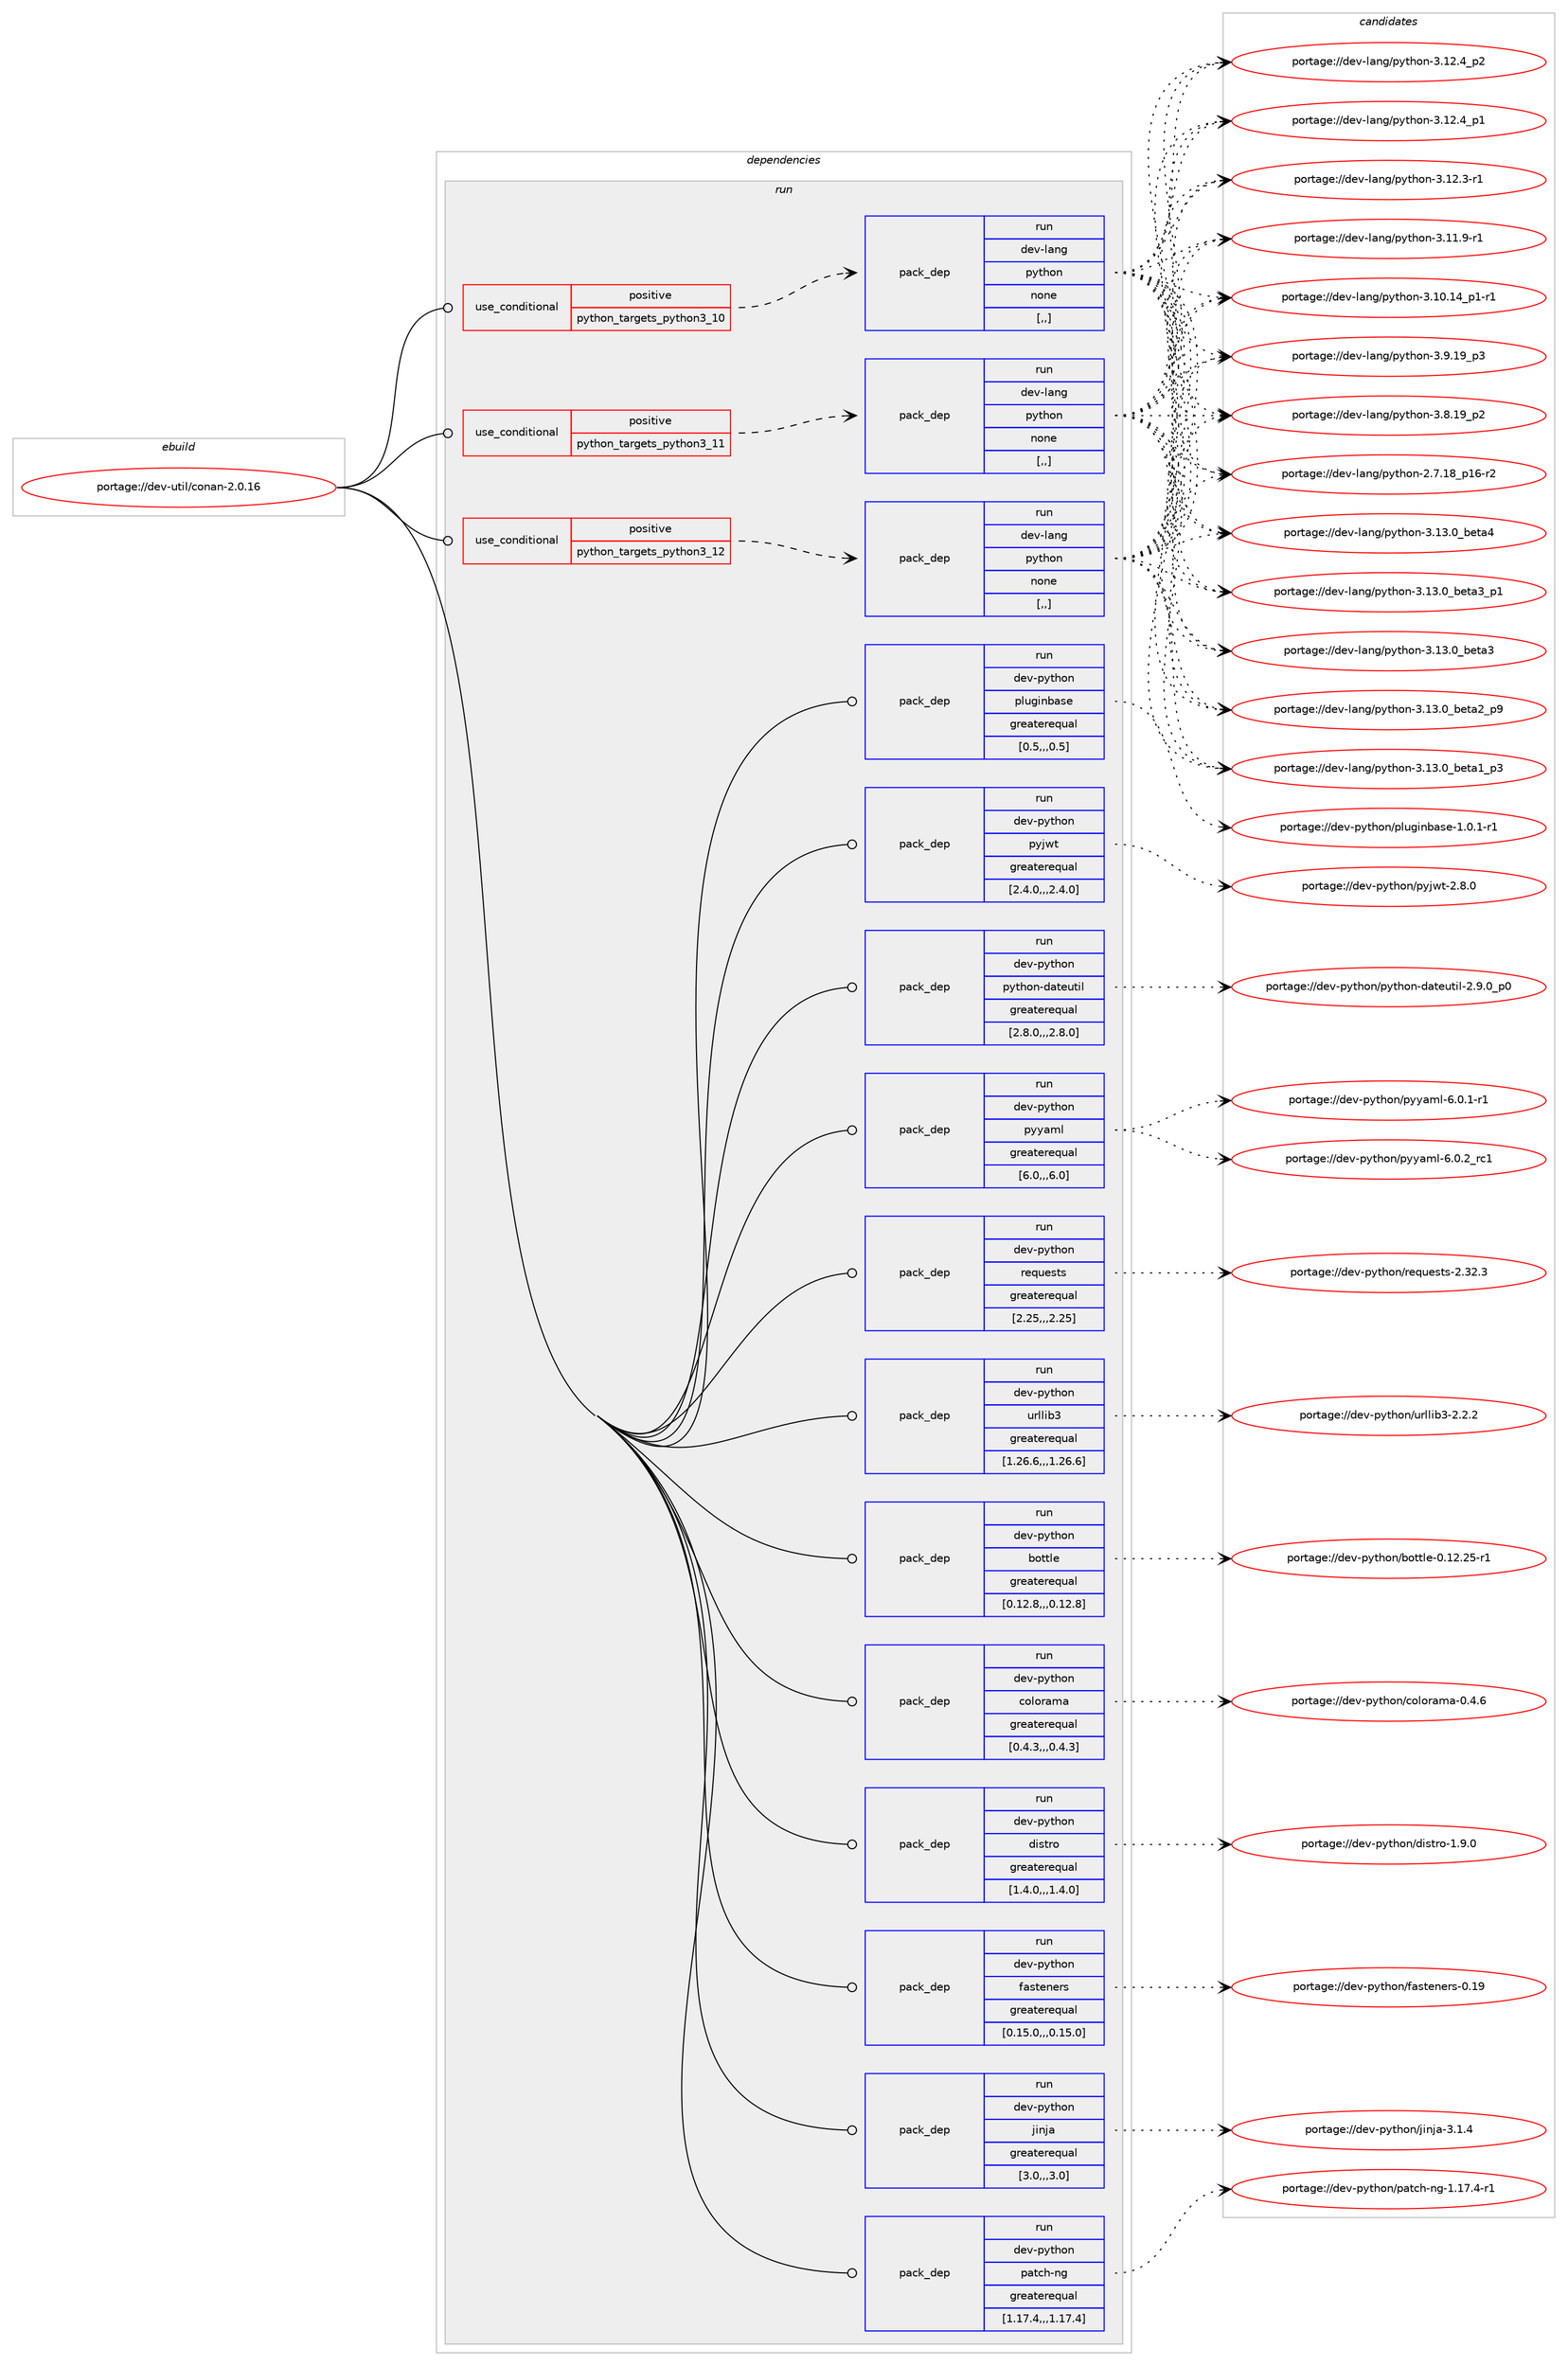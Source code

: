 digraph prolog {

# *************
# Graph options
# *************

newrank=true;
concentrate=true;
compound=true;
graph [rankdir=LR,fontname=Helvetica,fontsize=10,ranksep=1.5];#, ranksep=2.5, nodesep=0.2];
edge  [arrowhead=vee];
node  [fontname=Helvetica,fontsize=10];

# **********
# The ebuild
# **********

subgraph cluster_leftcol {
color=gray;
label=<<i>ebuild</i>>;
id [label="portage://dev-util/conan-2.0.16", color=red, width=4, href="../dev-util/conan-2.0.16.svg"];
}

# ****************
# The dependencies
# ****************

subgraph cluster_midcol {
color=gray;
label=<<i>dependencies</i>>;
subgraph cluster_compile {
fillcolor="#eeeeee";
style=filled;
label=<<i>compile</i>>;
}
subgraph cluster_compileandrun {
fillcolor="#eeeeee";
style=filled;
label=<<i>compile and run</i>>;
}
subgraph cluster_run {
fillcolor="#eeeeee";
style=filled;
label=<<i>run</i>>;
subgraph cond59483 {
dependency211875 [label=<<TABLE BORDER="0" CELLBORDER="1" CELLSPACING="0" CELLPADDING="4"><TR><TD ROWSPAN="3" CELLPADDING="10">use_conditional</TD></TR><TR><TD>positive</TD></TR><TR><TD>python_targets_python3_10</TD></TR></TABLE>>, shape=none, color=red];
subgraph pack150993 {
dependency211876 [label=<<TABLE BORDER="0" CELLBORDER="1" CELLSPACING="0" CELLPADDING="4" WIDTH="220"><TR><TD ROWSPAN="6" CELLPADDING="30">pack_dep</TD></TR><TR><TD WIDTH="110">run</TD></TR><TR><TD>dev-lang</TD></TR><TR><TD>python</TD></TR><TR><TD>none</TD></TR><TR><TD>[,,]</TD></TR></TABLE>>, shape=none, color=blue];
}
dependency211875:e -> dependency211876:w [weight=20,style="dashed",arrowhead="vee"];
}
id:e -> dependency211875:w [weight=20,style="solid",arrowhead="odot"];
subgraph cond59484 {
dependency211877 [label=<<TABLE BORDER="0" CELLBORDER="1" CELLSPACING="0" CELLPADDING="4"><TR><TD ROWSPAN="3" CELLPADDING="10">use_conditional</TD></TR><TR><TD>positive</TD></TR><TR><TD>python_targets_python3_11</TD></TR></TABLE>>, shape=none, color=red];
subgraph pack150994 {
dependency211878 [label=<<TABLE BORDER="0" CELLBORDER="1" CELLSPACING="0" CELLPADDING="4" WIDTH="220"><TR><TD ROWSPAN="6" CELLPADDING="30">pack_dep</TD></TR><TR><TD WIDTH="110">run</TD></TR><TR><TD>dev-lang</TD></TR><TR><TD>python</TD></TR><TR><TD>none</TD></TR><TR><TD>[,,]</TD></TR></TABLE>>, shape=none, color=blue];
}
dependency211877:e -> dependency211878:w [weight=20,style="dashed",arrowhead="vee"];
}
id:e -> dependency211877:w [weight=20,style="solid",arrowhead="odot"];
subgraph cond59485 {
dependency211879 [label=<<TABLE BORDER="0" CELLBORDER="1" CELLSPACING="0" CELLPADDING="4"><TR><TD ROWSPAN="3" CELLPADDING="10">use_conditional</TD></TR><TR><TD>positive</TD></TR><TR><TD>python_targets_python3_12</TD></TR></TABLE>>, shape=none, color=red];
subgraph pack150995 {
dependency211880 [label=<<TABLE BORDER="0" CELLBORDER="1" CELLSPACING="0" CELLPADDING="4" WIDTH="220"><TR><TD ROWSPAN="6" CELLPADDING="30">pack_dep</TD></TR><TR><TD WIDTH="110">run</TD></TR><TR><TD>dev-lang</TD></TR><TR><TD>python</TD></TR><TR><TD>none</TD></TR><TR><TD>[,,]</TD></TR></TABLE>>, shape=none, color=blue];
}
dependency211879:e -> dependency211880:w [weight=20,style="dashed",arrowhead="vee"];
}
id:e -> dependency211879:w [weight=20,style="solid",arrowhead="odot"];
subgraph pack150996 {
dependency211881 [label=<<TABLE BORDER="0" CELLBORDER="1" CELLSPACING="0" CELLPADDING="4" WIDTH="220"><TR><TD ROWSPAN="6" CELLPADDING="30">pack_dep</TD></TR><TR><TD WIDTH="110">run</TD></TR><TR><TD>dev-python</TD></TR><TR><TD>bottle</TD></TR><TR><TD>greaterequal</TD></TR><TR><TD>[0.12.8,,,0.12.8]</TD></TR></TABLE>>, shape=none, color=blue];
}
id:e -> dependency211881:w [weight=20,style="solid",arrowhead="odot"];
subgraph pack150997 {
dependency211882 [label=<<TABLE BORDER="0" CELLBORDER="1" CELLSPACING="0" CELLPADDING="4" WIDTH="220"><TR><TD ROWSPAN="6" CELLPADDING="30">pack_dep</TD></TR><TR><TD WIDTH="110">run</TD></TR><TR><TD>dev-python</TD></TR><TR><TD>colorama</TD></TR><TR><TD>greaterequal</TD></TR><TR><TD>[0.4.3,,,0.4.3]</TD></TR></TABLE>>, shape=none, color=blue];
}
id:e -> dependency211882:w [weight=20,style="solid",arrowhead="odot"];
subgraph pack150998 {
dependency211883 [label=<<TABLE BORDER="0" CELLBORDER="1" CELLSPACING="0" CELLPADDING="4" WIDTH="220"><TR><TD ROWSPAN="6" CELLPADDING="30">pack_dep</TD></TR><TR><TD WIDTH="110">run</TD></TR><TR><TD>dev-python</TD></TR><TR><TD>distro</TD></TR><TR><TD>greaterequal</TD></TR><TR><TD>[1.4.0,,,1.4.0]</TD></TR></TABLE>>, shape=none, color=blue];
}
id:e -> dependency211883:w [weight=20,style="solid",arrowhead="odot"];
subgraph pack150999 {
dependency211884 [label=<<TABLE BORDER="0" CELLBORDER="1" CELLSPACING="0" CELLPADDING="4" WIDTH="220"><TR><TD ROWSPAN="6" CELLPADDING="30">pack_dep</TD></TR><TR><TD WIDTH="110">run</TD></TR><TR><TD>dev-python</TD></TR><TR><TD>fasteners</TD></TR><TR><TD>greaterequal</TD></TR><TR><TD>[0.15.0,,,0.15.0]</TD></TR></TABLE>>, shape=none, color=blue];
}
id:e -> dependency211884:w [weight=20,style="solid",arrowhead="odot"];
subgraph pack151000 {
dependency211885 [label=<<TABLE BORDER="0" CELLBORDER="1" CELLSPACING="0" CELLPADDING="4" WIDTH="220"><TR><TD ROWSPAN="6" CELLPADDING="30">pack_dep</TD></TR><TR><TD WIDTH="110">run</TD></TR><TR><TD>dev-python</TD></TR><TR><TD>jinja</TD></TR><TR><TD>greaterequal</TD></TR><TR><TD>[3.0,,,3.0]</TD></TR></TABLE>>, shape=none, color=blue];
}
id:e -> dependency211885:w [weight=20,style="solid",arrowhead="odot"];
subgraph pack151001 {
dependency211886 [label=<<TABLE BORDER="0" CELLBORDER="1" CELLSPACING="0" CELLPADDING="4" WIDTH="220"><TR><TD ROWSPAN="6" CELLPADDING="30">pack_dep</TD></TR><TR><TD WIDTH="110">run</TD></TR><TR><TD>dev-python</TD></TR><TR><TD>patch-ng</TD></TR><TR><TD>greaterequal</TD></TR><TR><TD>[1.17.4,,,1.17.4]</TD></TR></TABLE>>, shape=none, color=blue];
}
id:e -> dependency211886:w [weight=20,style="solid",arrowhead="odot"];
subgraph pack151002 {
dependency211887 [label=<<TABLE BORDER="0" CELLBORDER="1" CELLSPACING="0" CELLPADDING="4" WIDTH="220"><TR><TD ROWSPAN="6" CELLPADDING="30">pack_dep</TD></TR><TR><TD WIDTH="110">run</TD></TR><TR><TD>dev-python</TD></TR><TR><TD>pluginbase</TD></TR><TR><TD>greaterequal</TD></TR><TR><TD>[0.5,,,0.5]</TD></TR></TABLE>>, shape=none, color=blue];
}
id:e -> dependency211887:w [weight=20,style="solid",arrowhead="odot"];
subgraph pack151003 {
dependency211888 [label=<<TABLE BORDER="0" CELLBORDER="1" CELLSPACING="0" CELLPADDING="4" WIDTH="220"><TR><TD ROWSPAN="6" CELLPADDING="30">pack_dep</TD></TR><TR><TD WIDTH="110">run</TD></TR><TR><TD>dev-python</TD></TR><TR><TD>pyjwt</TD></TR><TR><TD>greaterequal</TD></TR><TR><TD>[2.4.0,,,2.4.0]</TD></TR></TABLE>>, shape=none, color=blue];
}
id:e -> dependency211888:w [weight=20,style="solid",arrowhead="odot"];
subgraph pack151004 {
dependency211889 [label=<<TABLE BORDER="0" CELLBORDER="1" CELLSPACING="0" CELLPADDING="4" WIDTH="220"><TR><TD ROWSPAN="6" CELLPADDING="30">pack_dep</TD></TR><TR><TD WIDTH="110">run</TD></TR><TR><TD>dev-python</TD></TR><TR><TD>python-dateutil</TD></TR><TR><TD>greaterequal</TD></TR><TR><TD>[2.8.0,,,2.8.0]</TD></TR></TABLE>>, shape=none, color=blue];
}
id:e -> dependency211889:w [weight=20,style="solid",arrowhead="odot"];
subgraph pack151005 {
dependency211890 [label=<<TABLE BORDER="0" CELLBORDER="1" CELLSPACING="0" CELLPADDING="4" WIDTH="220"><TR><TD ROWSPAN="6" CELLPADDING="30">pack_dep</TD></TR><TR><TD WIDTH="110">run</TD></TR><TR><TD>dev-python</TD></TR><TR><TD>pyyaml</TD></TR><TR><TD>greaterequal</TD></TR><TR><TD>[6.0,,,6.0]</TD></TR></TABLE>>, shape=none, color=blue];
}
id:e -> dependency211890:w [weight=20,style="solid",arrowhead="odot"];
subgraph pack151006 {
dependency211891 [label=<<TABLE BORDER="0" CELLBORDER="1" CELLSPACING="0" CELLPADDING="4" WIDTH="220"><TR><TD ROWSPAN="6" CELLPADDING="30">pack_dep</TD></TR><TR><TD WIDTH="110">run</TD></TR><TR><TD>dev-python</TD></TR><TR><TD>requests</TD></TR><TR><TD>greaterequal</TD></TR><TR><TD>[2.25,,,2.25]</TD></TR></TABLE>>, shape=none, color=blue];
}
id:e -> dependency211891:w [weight=20,style="solid",arrowhead="odot"];
subgraph pack151007 {
dependency211892 [label=<<TABLE BORDER="0" CELLBORDER="1" CELLSPACING="0" CELLPADDING="4" WIDTH="220"><TR><TD ROWSPAN="6" CELLPADDING="30">pack_dep</TD></TR><TR><TD WIDTH="110">run</TD></TR><TR><TD>dev-python</TD></TR><TR><TD>urllib3</TD></TR><TR><TD>greaterequal</TD></TR><TR><TD>[1.26.6,,,1.26.6]</TD></TR></TABLE>>, shape=none, color=blue];
}
id:e -> dependency211892:w [weight=20,style="solid",arrowhead="odot"];
}
}

# **************
# The candidates
# **************

subgraph cluster_choices {
rank=same;
color=gray;
label=<<i>candidates</i>>;

subgraph choice150993 {
color=black;
nodesep=1;
choice1001011184510897110103471121211161041111104551464951464895981011169752 [label="portage://dev-lang/python-3.13.0_beta4", color=red, width=4,href="../dev-lang/python-3.13.0_beta4.svg"];
choice10010111845108971101034711212111610411111045514649514648959810111697519511249 [label="portage://dev-lang/python-3.13.0_beta3_p1", color=red, width=4,href="../dev-lang/python-3.13.0_beta3_p1.svg"];
choice1001011184510897110103471121211161041111104551464951464895981011169751 [label="portage://dev-lang/python-3.13.0_beta3", color=red, width=4,href="../dev-lang/python-3.13.0_beta3.svg"];
choice10010111845108971101034711212111610411111045514649514648959810111697509511257 [label="portage://dev-lang/python-3.13.0_beta2_p9", color=red, width=4,href="../dev-lang/python-3.13.0_beta2_p9.svg"];
choice10010111845108971101034711212111610411111045514649514648959810111697499511251 [label="portage://dev-lang/python-3.13.0_beta1_p3", color=red, width=4,href="../dev-lang/python-3.13.0_beta1_p3.svg"];
choice100101118451089711010347112121116104111110455146495046529511250 [label="portage://dev-lang/python-3.12.4_p2", color=red, width=4,href="../dev-lang/python-3.12.4_p2.svg"];
choice100101118451089711010347112121116104111110455146495046529511249 [label="portage://dev-lang/python-3.12.4_p1", color=red, width=4,href="../dev-lang/python-3.12.4_p1.svg"];
choice100101118451089711010347112121116104111110455146495046514511449 [label="portage://dev-lang/python-3.12.3-r1", color=red, width=4,href="../dev-lang/python-3.12.3-r1.svg"];
choice100101118451089711010347112121116104111110455146494946574511449 [label="portage://dev-lang/python-3.11.9-r1", color=red, width=4,href="../dev-lang/python-3.11.9-r1.svg"];
choice100101118451089711010347112121116104111110455146494846495295112494511449 [label="portage://dev-lang/python-3.10.14_p1-r1", color=red, width=4,href="../dev-lang/python-3.10.14_p1-r1.svg"];
choice100101118451089711010347112121116104111110455146574649579511251 [label="portage://dev-lang/python-3.9.19_p3", color=red, width=4,href="../dev-lang/python-3.9.19_p3.svg"];
choice100101118451089711010347112121116104111110455146564649579511250 [label="portage://dev-lang/python-3.8.19_p2", color=red, width=4,href="../dev-lang/python-3.8.19_p2.svg"];
choice100101118451089711010347112121116104111110455046554649569511249544511450 [label="portage://dev-lang/python-2.7.18_p16-r2", color=red, width=4,href="../dev-lang/python-2.7.18_p16-r2.svg"];
dependency211876:e -> choice1001011184510897110103471121211161041111104551464951464895981011169752:w [style=dotted,weight="100"];
dependency211876:e -> choice10010111845108971101034711212111610411111045514649514648959810111697519511249:w [style=dotted,weight="100"];
dependency211876:e -> choice1001011184510897110103471121211161041111104551464951464895981011169751:w [style=dotted,weight="100"];
dependency211876:e -> choice10010111845108971101034711212111610411111045514649514648959810111697509511257:w [style=dotted,weight="100"];
dependency211876:e -> choice10010111845108971101034711212111610411111045514649514648959810111697499511251:w [style=dotted,weight="100"];
dependency211876:e -> choice100101118451089711010347112121116104111110455146495046529511250:w [style=dotted,weight="100"];
dependency211876:e -> choice100101118451089711010347112121116104111110455146495046529511249:w [style=dotted,weight="100"];
dependency211876:e -> choice100101118451089711010347112121116104111110455146495046514511449:w [style=dotted,weight="100"];
dependency211876:e -> choice100101118451089711010347112121116104111110455146494946574511449:w [style=dotted,weight="100"];
dependency211876:e -> choice100101118451089711010347112121116104111110455146494846495295112494511449:w [style=dotted,weight="100"];
dependency211876:e -> choice100101118451089711010347112121116104111110455146574649579511251:w [style=dotted,weight="100"];
dependency211876:e -> choice100101118451089711010347112121116104111110455146564649579511250:w [style=dotted,weight="100"];
dependency211876:e -> choice100101118451089711010347112121116104111110455046554649569511249544511450:w [style=dotted,weight="100"];
}
subgraph choice150994 {
color=black;
nodesep=1;
choice1001011184510897110103471121211161041111104551464951464895981011169752 [label="portage://dev-lang/python-3.13.0_beta4", color=red, width=4,href="../dev-lang/python-3.13.0_beta4.svg"];
choice10010111845108971101034711212111610411111045514649514648959810111697519511249 [label="portage://dev-lang/python-3.13.0_beta3_p1", color=red, width=4,href="../dev-lang/python-3.13.0_beta3_p1.svg"];
choice1001011184510897110103471121211161041111104551464951464895981011169751 [label="portage://dev-lang/python-3.13.0_beta3", color=red, width=4,href="../dev-lang/python-3.13.0_beta3.svg"];
choice10010111845108971101034711212111610411111045514649514648959810111697509511257 [label="portage://dev-lang/python-3.13.0_beta2_p9", color=red, width=4,href="../dev-lang/python-3.13.0_beta2_p9.svg"];
choice10010111845108971101034711212111610411111045514649514648959810111697499511251 [label="portage://dev-lang/python-3.13.0_beta1_p3", color=red, width=4,href="../dev-lang/python-3.13.0_beta1_p3.svg"];
choice100101118451089711010347112121116104111110455146495046529511250 [label="portage://dev-lang/python-3.12.4_p2", color=red, width=4,href="../dev-lang/python-3.12.4_p2.svg"];
choice100101118451089711010347112121116104111110455146495046529511249 [label="portage://dev-lang/python-3.12.4_p1", color=red, width=4,href="../dev-lang/python-3.12.4_p1.svg"];
choice100101118451089711010347112121116104111110455146495046514511449 [label="portage://dev-lang/python-3.12.3-r1", color=red, width=4,href="../dev-lang/python-3.12.3-r1.svg"];
choice100101118451089711010347112121116104111110455146494946574511449 [label="portage://dev-lang/python-3.11.9-r1", color=red, width=4,href="../dev-lang/python-3.11.9-r1.svg"];
choice100101118451089711010347112121116104111110455146494846495295112494511449 [label="portage://dev-lang/python-3.10.14_p1-r1", color=red, width=4,href="../dev-lang/python-3.10.14_p1-r1.svg"];
choice100101118451089711010347112121116104111110455146574649579511251 [label="portage://dev-lang/python-3.9.19_p3", color=red, width=4,href="../dev-lang/python-3.9.19_p3.svg"];
choice100101118451089711010347112121116104111110455146564649579511250 [label="portage://dev-lang/python-3.8.19_p2", color=red, width=4,href="../dev-lang/python-3.8.19_p2.svg"];
choice100101118451089711010347112121116104111110455046554649569511249544511450 [label="portage://dev-lang/python-2.7.18_p16-r2", color=red, width=4,href="../dev-lang/python-2.7.18_p16-r2.svg"];
dependency211878:e -> choice1001011184510897110103471121211161041111104551464951464895981011169752:w [style=dotted,weight="100"];
dependency211878:e -> choice10010111845108971101034711212111610411111045514649514648959810111697519511249:w [style=dotted,weight="100"];
dependency211878:e -> choice1001011184510897110103471121211161041111104551464951464895981011169751:w [style=dotted,weight="100"];
dependency211878:e -> choice10010111845108971101034711212111610411111045514649514648959810111697509511257:w [style=dotted,weight="100"];
dependency211878:e -> choice10010111845108971101034711212111610411111045514649514648959810111697499511251:w [style=dotted,weight="100"];
dependency211878:e -> choice100101118451089711010347112121116104111110455146495046529511250:w [style=dotted,weight="100"];
dependency211878:e -> choice100101118451089711010347112121116104111110455146495046529511249:w [style=dotted,weight="100"];
dependency211878:e -> choice100101118451089711010347112121116104111110455146495046514511449:w [style=dotted,weight="100"];
dependency211878:e -> choice100101118451089711010347112121116104111110455146494946574511449:w [style=dotted,weight="100"];
dependency211878:e -> choice100101118451089711010347112121116104111110455146494846495295112494511449:w [style=dotted,weight="100"];
dependency211878:e -> choice100101118451089711010347112121116104111110455146574649579511251:w [style=dotted,weight="100"];
dependency211878:e -> choice100101118451089711010347112121116104111110455146564649579511250:w [style=dotted,weight="100"];
dependency211878:e -> choice100101118451089711010347112121116104111110455046554649569511249544511450:w [style=dotted,weight="100"];
}
subgraph choice150995 {
color=black;
nodesep=1;
choice1001011184510897110103471121211161041111104551464951464895981011169752 [label="portage://dev-lang/python-3.13.0_beta4", color=red, width=4,href="../dev-lang/python-3.13.0_beta4.svg"];
choice10010111845108971101034711212111610411111045514649514648959810111697519511249 [label="portage://dev-lang/python-3.13.0_beta3_p1", color=red, width=4,href="../dev-lang/python-3.13.0_beta3_p1.svg"];
choice1001011184510897110103471121211161041111104551464951464895981011169751 [label="portage://dev-lang/python-3.13.0_beta3", color=red, width=4,href="../dev-lang/python-3.13.0_beta3.svg"];
choice10010111845108971101034711212111610411111045514649514648959810111697509511257 [label="portage://dev-lang/python-3.13.0_beta2_p9", color=red, width=4,href="../dev-lang/python-3.13.0_beta2_p9.svg"];
choice10010111845108971101034711212111610411111045514649514648959810111697499511251 [label="portage://dev-lang/python-3.13.0_beta1_p3", color=red, width=4,href="../dev-lang/python-3.13.0_beta1_p3.svg"];
choice100101118451089711010347112121116104111110455146495046529511250 [label="portage://dev-lang/python-3.12.4_p2", color=red, width=4,href="../dev-lang/python-3.12.4_p2.svg"];
choice100101118451089711010347112121116104111110455146495046529511249 [label="portage://dev-lang/python-3.12.4_p1", color=red, width=4,href="../dev-lang/python-3.12.4_p1.svg"];
choice100101118451089711010347112121116104111110455146495046514511449 [label="portage://dev-lang/python-3.12.3-r1", color=red, width=4,href="../dev-lang/python-3.12.3-r1.svg"];
choice100101118451089711010347112121116104111110455146494946574511449 [label="portage://dev-lang/python-3.11.9-r1", color=red, width=4,href="../dev-lang/python-3.11.9-r1.svg"];
choice100101118451089711010347112121116104111110455146494846495295112494511449 [label="portage://dev-lang/python-3.10.14_p1-r1", color=red, width=4,href="../dev-lang/python-3.10.14_p1-r1.svg"];
choice100101118451089711010347112121116104111110455146574649579511251 [label="portage://dev-lang/python-3.9.19_p3", color=red, width=4,href="../dev-lang/python-3.9.19_p3.svg"];
choice100101118451089711010347112121116104111110455146564649579511250 [label="portage://dev-lang/python-3.8.19_p2", color=red, width=4,href="../dev-lang/python-3.8.19_p2.svg"];
choice100101118451089711010347112121116104111110455046554649569511249544511450 [label="portage://dev-lang/python-2.7.18_p16-r2", color=red, width=4,href="../dev-lang/python-2.7.18_p16-r2.svg"];
dependency211880:e -> choice1001011184510897110103471121211161041111104551464951464895981011169752:w [style=dotted,weight="100"];
dependency211880:e -> choice10010111845108971101034711212111610411111045514649514648959810111697519511249:w [style=dotted,weight="100"];
dependency211880:e -> choice1001011184510897110103471121211161041111104551464951464895981011169751:w [style=dotted,weight="100"];
dependency211880:e -> choice10010111845108971101034711212111610411111045514649514648959810111697509511257:w [style=dotted,weight="100"];
dependency211880:e -> choice10010111845108971101034711212111610411111045514649514648959810111697499511251:w [style=dotted,weight="100"];
dependency211880:e -> choice100101118451089711010347112121116104111110455146495046529511250:w [style=dotted,weight="100"];
dependency211880:e -> choice100101118451089711010347112121116104111110455146495046529511249:w [style=dotted,weight="100"];
dependency211880:e -> choice100101118451089711010347112121116104111110455146495046514511449:w [style=dotted,weight="100"];
dependency211880:e -> choice100101118451089711010347112121116104111110455146494946574511449:w [style=dotted,weight="100"];
dependency211880:e -> choice100101118451089711010347112121116104111110455146494846495295112494511449:w [style=dotted,weight="100"];
dependency211880:e -> choice100101118451089711010347112121116104111110455146574649579511251:w [style=dotted,weight="100"];
dependency211880:e -> choice100101118451089711010347112121116104111110455146564649579511250:w [style=dotted,weight="100"];
dependency211880:e -> choice100101118451089711010347112121116104111110455046554649569511249544511450:w [style=dotted,weight="100"];
}
subgraph choice150996 {
color=black;
nodesep=1;
choice10010111845112121116104111110479811111611610810145484649504650534511449 [label="portage://dev-python/bottle-0.12.25-r1", color=red, width=4,href="../dev-python/bottle-0.12.25-r1.svg"];
dependency211881:e -> choice10010111845112121116104111110479811111611610810145484649504650534511449:w [style=dotted,weight="100"];
}
subgraph choice150997 {
color=black;
nodesep=1;
choice1001011184511212111610411111047991111081111149710997454846524654 [label="portage://dev-python/colorama-0.4.6", color=red, width=4,href="../dev-python/colorama-0.4.6.svg"];
dependency211882:e -> choice1001011184511212111610411111047991111081111149710997454846524654:w [style=dotted,weight="100"];
}
subgraph choice150998 {
color=black;
nodesep=1;
choice1001011184511212111610411111047100105115116114111454946574648 [label="portage://dev-python/distro-1.9.0", color=red, width=4,href="../dev-python/distro-1.9.0.svg"];
dependency211883:e -> choice1001011184511212111610411111047100105115116114111454946574648:w [style=dotted,weight="100"];
}
subgraph choice150999 {
color=black;
nodesep=1;
choice1001011184511212111610411111047102971151161011101011141154548464957 [label="portage://dev-python/fasteners-0.19", color=red, width=4,href="../dev-python/fasteners-0.19.svg"];
dependency211884:e -> choice1001011184511212111610411111047102971151161011101011141154548464957:w [style=dotted,weight="100"];
}
subgraph choice151000 {
color=black;
nodesep=1;
choice100101118451121211161041111104710610511010697455146494652 [label="portage://dev-python/jinja-3.1.4", color=red, width=4,href="../dev-python/jinja-3.1.4.svg"];
dependency211885:e -> choice100101118451121211161041111104710610511010697455146494652:w [style=dotted,weight="100"];
}
subgraph choice151001 {
color=black;
nodesep=1;
choice1001011184511212111610411111047112971169910445110103454946495546524511449 [label="portage://dev-python/patch-ng-1.17.4-r1", color=red, width=4,href="../dev-python/patch-ng-1.17.4-r1.svg"];
dependency211886:e -> choice1001011184511212111610411111047112971169910445110103454946495546524511449:w [style=dotted,weight="100"];
}
subgraph choice151002 {
color=black;
nodesep=1;
choice100101118451121211161041111104711210811710310511098971151014549464846494511449 [label="portage://dev-python/pluginbase-1.0.1-r1", color=red, width=4,href="../dev-python/pluginbase-1.0.1-r1.svg"];
dependency211887:e -> choice100101118451121211161041111104711210811710310511098971151014549464846494511449:w [style=dotted,weight="100"];
}
subgraph choice151003 {
color=black;
nodesep=1;
choice1001011184511212111610411111047112121106119116455046564648 [label="portage://dev-python/pyjwt-2.8.0", color=red, width=4,href="../dev-python/pyjwt-2.8.0.svg"];
dependency211888:e -> choice1001011184511212111610411111047112121106119116455046564648:w [style=dotted,weight="100"];
}
subgraph choice151004 {
color=black;
nodesep=1;
choice100101118451121211161041111104711212111610411111045100971161011171161051084550465746489511248 [label="portage://dev-python/python-dateutil-2.9.0_p0", color=red, width=4,href="../dev-python/python-dateutil-2.9.0_p0.svg"];
dependency211889:e -> choice100101118451121211161041111104711212111610411111045100971161011171161051084550465746489511248:w [style=dotted,weight="100"];
}
subgraph choice151005 {
color=black;
nodesep=1;
choice100101118451121211161041111104711212112197109108455446484650951149949 [label="portage://dev-python/pyyaml-6.0.2_rc1", color=red, width=4,href="../dev-python/pyyaml-6.0.2_rc1.svg"];
choice1001011184511212111610411111047112121121971091084554464846494511449 [label="portage://dev-python/pyyaml-6.0.1-r1", color=red, width=4,href="../dev-python/pyyaml-6.0.1-r1.svg"];
dependency211890:e -> choice100101118451121211161041111104711212112197109108455446484650951149949:w [style=dotted,weight="100"];
dependency211890:e -> choice1001011184511212111610411111047112121121971091084554464846494511449:w [style=dotted,weight="100"];
}
subgraph choice151006 {
color=black;
nodesep=1;
choice100101118451121211161041111104711410111311710111511611545504651504651 [label="portage://dev-python/requests-2.32.3", color=red, width=4,href="../dev-python/requests-2.32.3.svg"];
dependency211891:e -> choice100101118451121211161041111104711410111311710111511611545504651504651:w [style=dotted,weight="100"];
}
subgraph choice151007 {
color=black;
nodesep=1;
choice10010111845112121116104111110471171141081081059851455046504650 [label="portage://dev-python/urllib3-2.2.2", color=red, width=4,href="../dev-python/urllib3-2.2.2.svg"];
dependency211892:e -> choice10010111845112121116104111110471171141081081059851455046504650:w [style=dotted,weight="100"];
}
}

}
